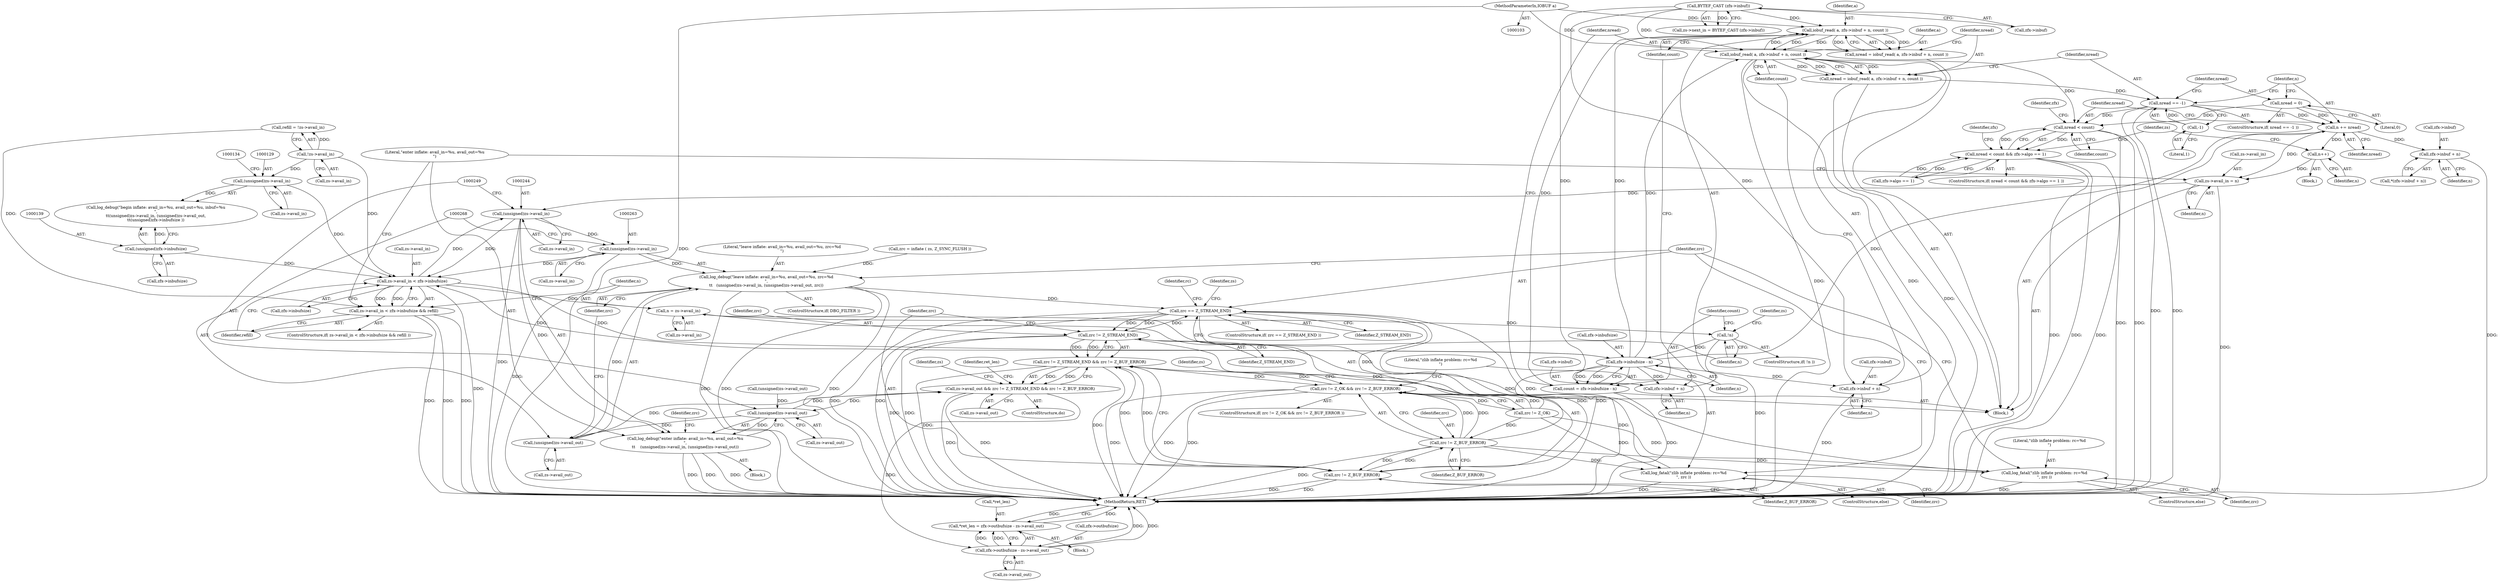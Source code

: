 digraph "1_gnupg_014b2103fcb12f261135e3954f26e9e07b39e342@API" {
"1000181" [label="(Call,iobuf_read( a, zfx->inbuf + n, count ))"];
"1000191" [label="(Call,iobuf_read( a, zfx->inbuf + n, count ))"];
"1000181" [label="(Call,iobuf_read( a, zfx->inbuf + n, count ))"];
"1000106" [label="(MethodParameterIn,IOBUF a)"];
"1000168" [label="(Call,BYTEF_CAST (zfx->inbuf))"];
"1000174" [label="(Call,zfx->inbufsize - n)"];
"1000147" [label="(Call,zs->avail_in < zfx->inbufsize)"];
"1000128" [label="(Call,(unsigned)zs->avail_in)"];
"1000120" [label="(Call,!zs->avail_in)"];
"1000243" [label="(Call,(unsigned)zs->avail_in)"];
"1000236" [label="(Call,zs->avail_in = n)"];
"1000234" [label="(Call,n++)"];
"1000207" [label="(Call,n += nread)"];
"1000200" [label="(Call,nread == -1)"];
"1000189" [label="(Call,nread = iobuf_read( a, zfx->inbuf + n, count ))"];
"1000202" [label="(Call,-1)"];
"1000204" [label="(Call,nread = 0)"];
"1000262" [label="(Call,(unsigned)zs->avail_in)"];
"1000138" [label="(Call,(unsigned)zfx->inbufsize)"];
"1000162" [label="(Call,!n)"];
"1000156" [label="(Call,n = zs->avail_in)"];
"1000172" [label="(Call,count = zfx->inbufsize - n)"];
"1000179" [label="(Call,nread = iobuf_read( a, zfx->inbuf + n, count ))"];
"1000223" [label="(Call,zfx->inbuf + n)"];
"1000146" [label="(Call,zs->avail_in < zfx->inbufsize && refill)"];
"1000183" [label="(Call,zfx->inbuf + n)"];
"1000193" [label="(Call,zfx->inbuf + n)"];
"1000241" [label="(Call,log_debug(\"enter inflate: avail_in=%u, avail_out=%u\n\",\n\t\t    (unsigned)zs->avail_in, (unsigned)zs->avail_out))"];
"1000260" [label="(Call,log_debug(\"leave inflate: avail_in=%u, avail_out=%u, zrc=%d\n\",\n\t\t   (unsigned)zs->avail_in, (unsigned)zs->avail_out, zrc))"];
"1000301" [label="(Call,zrc == Z_STREAM_END)"];
"1000313" [label="(Call,zrc != Z_STREAM_END)"];
"1000312" [label="(Call,zrc != Z_STREAM_END && zrc != Z_BUF_ERROR)"];
"1000275" [label="(Call,zrc != Z_OK && zrc != Z_BUF_ERROR)"];
"1000308" [label="(Call,zs->avail_out && zrc != Z_STREAM_END && zrc != Z_BUF_ERROR)"];
"1000248" [label="(Call,(unsigned)zs->avail_out)"];
"1000267" [label="(Call,(unsigned)zs->avail_out)"];
"1000322" [label="(Call,zfx->outbufsize - zs->avail_out)"];
"1000319" [label="(Call,*ret_len = zfx->outbufsize - zs->avail_out)"];
"1000316" [label="(Call,zrc != Z_BUF_ERROR)"];
"1000279" [label="(Call,zrc != Z_BUF_ERROR)"];
"1000293" [label="(Call,log_fatal(\"zlib inflate problem: rc=%d\n\", zrc ))"];
"1000297" [label="(Call,log_fatal(\"zlib inflate problem: rc=%d\n\", zrc ))"];
"1000212" [label="(Call,nread < count)"];
"1000211" [label="(Call,nread < count && zfx->algo == 1)"];
"1000157" [label="(Identifier,n)"];
"1000298" [label="(Literal,\"zlib inflate problem: rc=%d\n\")"];
"1000148" [label="(Call,zs->avail_in)"];
"1000179" [label="(Call,nread = iobuf_read( a, zfx->inbuf + n, count ))"];
"1000227" [label="(Identifier,n)"];
"1000303" [label="(Identifier,Z_STREAM_END)"];
"1000317" [label="(Identifier,zrc)"];
"1000133" [label="(Call,(unsigned)zs->avail_out)"];
"1000193" [label="(Call,zfx->inbuf + n)"];
"1000174" [label="(Call,zfx->inbufsize - n)"];
"1000309" [label="(Call,zs->avail_out)"];
"1000272" [label="(Identifier,zrc)"];
"1000322" [label="(Call,zfx->outbufsize - zs->avail_out)"];
"1000275" [label="(Call,zrc != Z_OK && zrc != Z_BUF_ERROR)"];
"1000235" [label="(Identifier,n)"];
"1000209" [label="(Identifier,nread)"];
"1000320" [label="(Call,*ret_len)"];
"1000147" [label="(Call,zs->avail_in < zfx->inbufsize)"];
"1000194" [label="(Call,zfx->inbuf)"];
"1000208" [label="(Identifier,n)"];
"1000118" [label="(Call,refill = !zs->avail_in)"];
"1000173" [label="(Identifier,count)"];
"1000108" [label="(Block,)"];
"1000182" [label="(Identifier,a)"];
"1000190" [label="(Identifier,nread)"];
"1000223" [label="(Call,zfx->inbuf + n)"];
"1000162" [label="(Call,!n)"];
"1000126" [label="(Call,log_debug(\"begin inflate: avail_in=%u, avail_out=%u, inbuf=%u\n\",\n\t\t(unsigned)zs->avail_in, (unsigned)zs->avail_out,\n\t\t(unsigned)zfx->inbufsize ))"];
"1000138" [label="(Call,(unsigned)zfx->inbufsize)"];
"1000294" [label="(Literal,\"zlib inflate problem: rc=%d\n\")"];
"1000321" [label="(Identifier,ret_len)"];
"1000169" [label="(Call,zfx->inbuf)"];
"1000217" [label="(Identifier,zfx)"];
"1000260" [label="(Call,log_debug(\"leave inflate: avail_in=%u, avail_out=%u, zrc=%d\n\",\n\t\t   (unsigned)zs->avail_in, (unsigned)zs->avail_out, zrc))"];
"1000315" [label="(Identifier,Z_STREAM_END)"];
"1000285" [label="(Identifier,zs)"];
"1000245" [label="(Call,zs->avail_in)"];
"1000204" [label="(Call,nread = 0)"];
"1000262" [label="(Call,(unsigned)zs->avail_in)"];
"1000161" [label="(ControlStructure,if( !n ))"];
"1000215" [label="(Call,zfx->algo == 1)"];
"1000181" [label="(Call,iobuf_read( a, zfx->inbuf + n, count ))"];
"1000212" [label="(Call,nread < count)"];
"1000191" [label="(Call,iobuf_read( a, zfx->inbuf + n, count ))"];
"1000261" [label="(Literal,\"leave inflate: avail_in=%u, avail_out=%u, zrc=%d\n\")"];
"1000296" [label="(ControlStructure,else)"];
"1000281" [label="(Identifier,Z_BUF_ERROR)"];
"1000295" [label="(Identifier,zrc)"];
"1000225" [label="(Identifier,zfx)"];
"1000164" [label="(Call,zs->next_in = BYTEF_CAST (zfx->inbuf))"];
"1000318" [label="(Identifier,Z_BUF_ERROR)"];
"1000237" [label="(Call,zs->avail_in)"];
"1000156" [label="(Call,n = zs->avail_in)"];
"1000203" [label="(Literal,1)"];
"1000192" [label="(Identifier,a)"];
"1000205" [label="(Identifier,nread)"];
"1000264" [label="(Call,zs->avail_in)"];
"1000140" [label="(Call,zfx->inbufsize)"];
"1000236" [label="(Call,zs->avail_in = n)"];
"1000158" [label="(Call,zs->avail_in)"];
"1000242" [label="(Literal,\"enter inflate: avail_in=%u, avail_out=%u\n\")"];
"1000202" [label="(Call,-1)"];
"1000155" [label="(Block,)"];
"1000149" [label="(Identifier,zs)"];
"1000210" [label="(ControlStructure,if( nread < count && zfx->algo == 1 ))"];
"1000154" [label="(Identifier,refill)"];
"1000130" [label="(Call,zs->avail_in)"];
"1000258" [label="(ControlStructure,if( DBG_FILTER ))"];
"1000180" [label="(Identifier,nread)"];
"1000201" [label="(Identifier,nread)"];
"1000143" [label="(ControlStructure,do)"];
"1000146" [label="(Call,zs->avail_in < zfx->inbufsize && refill)"];
"1000151" [label="(Call,zfx->inbufsize)"];
"1000214" [label="(Identifier,count)"];
"1000312" [label="(Call,zrc != Z_STREAM_END && zrc != Z_BUF_ERROR)"];
"1000316" [label="(Call,zrc != Z_BUF_ERROR)"];
"1000240" [label="(Identifier,n)"];
"1000243" [label="(Call,(unsigned)zs->avail_in)"];
"1000314" [label="(Identifier,zrc)"];
"1000120" [label="(Call,!zs->avail_in)"];
"1000248" [label="(Call,(unsigned)zs->avail_out)"];
"1000297" [label="(Call,log_fatal(\"zlib inflate problem: rc=%d\n\", zrc ))"];
"1000326" [label="(Call,zs->avail_out)"];
"1000189" [label="(Call,nread = iobuf_read( a, zfx->inbuf + n, count ))"];
"1000305" [label="(Identifier,rc)"];
"1000198" [label="(Identifier,count)"];
"1000163" [label="(Identifier,n)"];
"1000301" [label="(Call,zrc == Z_STREAM_END)"];
"1000302" [label="(Identifier,zrc)"];
"1000238" [label="(Identifier,zs)"];
"1000121" [label="(Call,zs->avail_in)"];
"1000280" [label="(Identifier,zrc)"];
"1000183" [label="(Call,zfx->inbuf + n)"];
"1000267" [label="(Call,(unsigned)zs->avail_out)"];
"1000300" [label="(ControlStructure,if( zrc == Z_STREAM_END ))"];
"1000299" [label="(Identifier,zrc)"];
"1000323" [label="(Call,zfx->outbufsize)"];
"1000206" [label="(Literal,0)"];
"1000128" [label="(Call,(unsigned)zs->avail_in)"];
"1000106" [label="(MethodParameterIn,IOBUF a)"];
"1000211" [label="(Call,nread < count && zfx->algo == 1)"];
"1000241" [label="(Call,log_debug(\"enter inflate: avail_in=%u, avail_out=%u\n\",\n\t\t    (unsigned)zs->avail_in, (unsigned)zs->avail_out))"];
"1000166" [label="(Identifier,zs)"];
"1000292" [label="(ControlStructure,else)"];
"1000184" [label="(Call,zfx->inbuf)"];
"1000329" [label="(MethodReturn,RET)"];
"1000213" [label="(Identifier,nread)"];
"1000172" [label="(Call,count = zfx->inbufsize - n)"];
"1000224" [label="(Call,zfx->inbuf)"];
"1000279" [label="(Call,zrc != Z_BUF_ERROR)"];
"1000274" [label="(ControlStructure,if( zrc != Z_OK && zrc != Z_BUF_ERROR ))"];
"1000145" [label="(ControlStructure,if( zs->avail_in < zfx->inbufsize && refill ))"];
"1000178" [label="(Identifier,n)"];
"1000199" [label="(ControlStructure,if( nread == -1 ))"];
"1000144" [label="(Block,)"];
"1000188" [label="(Identifier,count)"];
"1000234" [label="(Call,n++)"];
"1000187" [label="(Identifier,n)"];
"1000276" [label="(Call,zrc != Z_OK)"];
"1000220" [label="(Block,)"];
"1000200" [label="(Call,nread == -1)"];
"1000313" [label="(Call,zrc != Z_STREAM_END)"];
"1000310" [label="(Identifier,zs)"];
"1000207" [label="(Call,n += nread)"];
"1000293" [label="(Call,log_fatal(\"zlib inflate problem: rc=%d\n\", zrc ))"];
"1000175" [label="(Call,zfx->inbufsize)"];
"1000253" [label="(Call,zrc = inflate ( zs, Z_SYNC_FLUSH ))"];
"1000197" [label="(Identifier,n)"];
"1000222" [label="(Call,*(zfx->inbuf + n))"];
"1000168" [label="(Call,BYTEF_CAST (zfx->inbuf))"];
"1000250" [label="(Call,zs->avail_out)"];
"1000269" [label="(Call,zs->avail_out)"];
"1000319" [label="(Call,*ret_len = zfx->outbufsize - zs->avail_out)"];
"1000254" [label="(Identifier,zrc)"];
"1000308" [label="(Call,zs->avail_out && zrc != Z_STREAM_END && zrc != Z_BUF_ERROR)"];
"1000181" -> "1000179"  [label="AST: "];
"1000181" -> "1000188"  [label="CFG: "];
"1000182" -> "1000181"  [label="AST: "];
"1000183" -> "1000181"  [label="AST: "];
"1000188" -> "1000181"  [label="AST: "];
"1000179" -> "1000181"  [label="CFG: "];
"1000181" -> "1000179"  [label="DDG: "];
"1000181" -> "1000179"  [label="DDG: "];
"1000181" -> "1000179"  [label="DDG: "];
"1000191" -> "1000181"  [label="DDG: "];
"1000106" -> "1000181"  [label="DDG: "];
"1000168" -> "1000181"  [label="DDG: "];
"1000174" -> "1000181"  [label="DDG: "];
"1000172" -> "1000181"  [label="DDG: "];
"1000181" -> "1000191"  [label="DDG: "];
"1000181" -> "1000191"  [label="DDG: "];
"1000191" -> "1000189"  [label="AST: "];
"1000191" -> "1000198"  [label="CFG: "];
"1000192" -> "1000191"  [label="AST: "];
"1000193" -> "1000191"  [label="AST: "];
"1000198" -> "1000191"  [label="AST: "];
"1000189" -> "1000191"  [label="CFG: "];
"1000191" -> "1000329"  [label="DDG: "];
"1000191" -> "1000329"  [label="DDG: "];
"1000191" -> "1000189"  [label="DDG: "];
"1000191" -> "1000189"  [label="DDG: "];
"1000191" -> "1000189"  [label="DDG: "];
"1000106" -> "1000191"  [label="DDG: "];
"1000168" -> "1000191"  [label="DDG: "];
"1000174" -> "1000191"  [label="DDG: "];
"1000191" -> "1000212"  [label="DDG: "];
"1000106" -> "1000103"  [label="AST: "];
"1000106" -> "1000329"  [label="DDG: "];
"1000168" -> "1000164"  [label="AST: "];
"1000168" -> "1000169"  [label="CFG: "];
"1000169" -> "1000168"  [label="AST: "];
"1000164" -> "1000168"  [label="CFG: "];
"1000168" -> "1000164"  [label="DDG: "];
"1000168" -> "1000183"  [label="DDG: "];
"1000168" -> "1000193"  [label="DDG: "];
"1000174" -> "1000172"  [label="AST: "];
"1000174" -> "1000178"  [label="CFG: "];
"1000175" -> "1000174"  [label="AST: "];
"1000178" -> "1000174"  [label="AST: "];
"1000172" -> "1000174"  [label="CFG: "];
"1000174" -> "1000329"  [label="DDG: "];
"1000174" -> "1000147"  [label="DDG: "];
"1000174" -> "1000172"  [label="DDG: "];
"1000174" -> "1000172"  [label="DDG: "];
"1000147" -> "1000174"  [label="DDG: "];
"1000162" -> "1000174"  [label="DDG: "];
"1000174" -> "1000183"  [label="DDG: "];
"1000174" -> "1000193"  [label="DDG: "];
"1000174" -> "1000207"  [label="DDG: "];
"1000147" -> "1000146"  [label="AST: "];
"1000147" -> "1000151"  [label="CFG: "];
"1000148" -> "1000147"  [label="AST: "];
"1000151" -> "1000147"  [label="AST: "];
"1000154" -> "1000147"  [label="CFG: "];
"1000146" -> "1000147"  [label="CFG: "];
"1000147" -> "1000329"  [label="DDG: "];
"1000147" -> "1000146"  [label="DDG: "];
"1000147" -> "1000146"  [label="DDG: "];
"1000128" -> "1000147"  [label="DDG: "];
"1000243" -> "1000147"  [label="DDG: "];
"1000262" -> "1000147"  [label="DDG: "];
"1000120" -> "1000147"  [label="DDG: "];
"1000138" -> "1000147"  [label="DDG: "];
"1000147" -> "1000156"  [label="DDG: "];
"1000147" -> "1000243"  [label="DDG: "];
"1000128" -> "1000126"  [label="AST: "];
"1000128" -> "1000130"  [label="CFG: "];
"1000129" -> "1000128"  [label="AST: "];
"1000130" -> "1000128"  [label="AST: "];
"1000134" -> "1000128"  [label="CFG: "];
"1000128" -> "1000126"  [label="DDG: "];
"1000120" -> "1000128"  [label="DDG: "];
"1000120" -> "1000118"  [label="AST: "];
"1000120" -> "1000121"  [label="CFG: "];
"1000121" -> "1000120"  [label="AST: "];
"1000118" -> "1000120"  [label="CFG: "];
"1000120" -> "1000118"  [label="DDG: "];
"1000243" -> "1000241"  [label="AST: "];
"1000243" -> "1000245"  [label="CFG: "];
"1000244" -> "1000243"  [label="AST: "];
"1000245" -> "1000243"  [label="AST: "];
"1000249" -> "1000243"  [label="CFG: "];
"1000243" -> "1000329"  [label="DDG: "];
"1000243" -> "1000241"  [label="DDG: "];
"1000236" -> "1000243"  [label="DDG: "];
"1000243" -> "1000262"  [label="DDG: "];
"1000236" -> "1000155"  [label="AST: "];
"1000236" -> "1000240"  [label="CFG: "];
"1000237" -> "1000236"  [label="AST: "];
"1000240" -> "1000236"  [label="AST: "];
"1000242" -> "1000236"  [label="CFG: "];
"1000236" -> "1000329"  [label="DDG: "];
"1000234" -> "1000236"  [label="DDG: "];
"1000207" -> "1000236"  [label="DDG: "];
"1000234" -> "1000220"  [label="AST: "];
"1000234" -> "1000235"  [label="CFG: "];
"1000235" -> "1000234"  [label="AST: "];
"1000238" -> "1000234"  [label="CFG: "];
"1000207" -> "1000234"  [label="DDG: "];
"1000207" -> "1000155"  [label="AST: "];
"1000207" -> "1000209"  [label="CFG: "];
"1000208" -> "1000207"  [label="AST: "];
"1000209" -> "1000207"  [label="AST: "];
"1000213" -> "1000207"  [label="CFG: "];
"1000200" -> "1000207"  [label="DDG: "];
"1000204" -> "1000207"  [label="DDG: "];
"1000207" -> "1000223"  [label="DDG: "];
"1000200" -> "1000199"  [label="AST: "];
"1000200" -> "1000202"  [label="CFG: "];
"1000201" -> "1000200"  [label="AST: "];
"1000202" -> "1000200"  [label="AST: "];
"1000205" -> "1000200"  [label="CFG: "];
"1000208" -> "1000200"  [label="CFG: "];
"1000200" -> "1000329"  [label="DDG: "];
"1000200" -> "1000329"  [label="DDG: "];
"1000189" -> "1000200"  [label="DDG: "];
"1000202" -> "1000200"  [label="DDG: "];
"1000200" -> "1000212"  [label="DDG: "];
"1000189" -> "1000155"  [label="AST: "];
"1000190" -> "1000189"  [label="AST: "];
"1000201" -> "1000189"  [label="CFG: "];
"1000189" -> "1000329"  [label="DDG: "];
"1000202" -> "1000203"  [label="CFG: "];
"1000203" -> "1000202"  [label="AST: "];
"1000204" -> "1000199"  [label="AST: "];
"1000204" -> "1000206"  [label="CFG: "];
"1000205" -> "1000204"  [label="AST: "];
"1000206" -> "1000204"  [label="AST: "];
"1000208" -> "1000204"  [label="CFG: "];
"1000204" -> "1000212"  [label="DDG: "];
"1000262" -> "1000260"  [label="AST: "];
"1000262" -> "1000264"  [label="CFG: "];
"1000263" -> "1000262"  [label="AST: "];
"1000264" -> "1000262"  [label="AST: "];
"1000268" -> "1000262"  [label="CFG: "];
"1000262" -> "1000329"  [label="DDG: "];
"1000262" -> "1000260"  [label="DDG: "];
"1000138" -> "1000126"  [label="AST: "];
"1000138" -> "1000140"  [label="CFG: "];
"1000139" -> "1000138"  [label="AST: "];
"1000140" -> "1000138"  [label="AST: "];
"1000126" -> "1000138"  [label="CFG: "];
"1000138" -> "1000126"  [label="DDG: "];
"1000162" -> "1000161"  [label="AST: "];
"1000162" -> "1000163"  [label="CFG: "];
"1000163" -> "1000162"  [label="AST: "];
"1000166" -> "1000162"  [label="CFG: "];
"1000173" -> "1000162"  [label="CFG: "];
"1000162" -> "1000329"  [label="DDG: "];
"1000156" -> "1000162"  [label="DDG: "];
"1000156" -> "1000155"  [label="AST: "];
"1000156" -> "1000158"  [label="CFG: "];
"1000157" -> "1000156"  [label="AST: "];
"1000158" -> "1000156"  [label="AST: "];
"1000163" -> "1000156"  [label="CFG: "];
"1000172" -> "1000155"  [label="AST: "];
"1000173" -> "1000172"  [label="AST: "];
"1000180" -> "1000172"  [label="CFG: "];
"1000172" -> "1000329"  [label="DDG: "];
"1000179" -> "1000155"  [label="AST: "];
"1000180" -> "1000179"  [label="AST: "];
"1000190" -> "1000179"  [label="CFG: "];
"1000223" -> "1000222"  [label="AST: "];
"1000223" -> "1000227"  [label="CFG: "];
"1000224" -> "1000223"  [label="AST: "];
"1000227" -> "1000223"  [label="AST: "];
"1000222" -> "1000223"  [label="CFG: "];
"1000223" -> "1000329"  [label="DDG: "];
"1000146" -> "1000145"  [label="AST: "];
"1000146" -> "1000154"  [label="CFG: "];
"1000154" -> "1000146"  [label="AST: "];
"1000157" -> "1000146"  [label="CFG: "];
"1000242" -> "1000146"  [label="CFG: "];
"1000146" -> "1000329"  [label="DDG: "];
"1000146" -> "1000329"  [label="DDG: "];
"1000146" -> "1000329"  [label="DDG: "];
"1000118" -> "1000146"  [label="DDG: "];
"1000183" -> "1000187"  [label="CFG: "];
"1000184" -> "1000183"  [label="AST: "];
"1000187" -> "1000183"  [label="AST: "];
"1000188" -> "1000183"  [label="CFG: "];
"1000193" -> "1000197"  [label="CFG: "];
"1000194" -> "1000193"  [label="AST: "];
"1000197" -> "1000193"  [label="AST: "];
"1000198" -> "1000193"  [label="CFG: "];
"1000193" -> "1000329"  [label="DDG: "];
"1000241" -> "1000144"  [label="AST: "];
"1000241" -> "1000248"  [label="CFG: "];
"1000242" -> "1000241"  [label="AST: "];
"1000248" -> "1000241"  [label="AST: "];
"1000254" -> "1000241"  [label="CFG: "];
"1000241" -> "1000329"  [label="DDG: "];
"1000241" -> "1000329"  [label="DDG: "];
"1000241" -> "1000329"  [label="DDG: "];
"1000248" -> "1000241"  [label="DDG: "];
"1000260" -> "1000258"  [label="AST: "];
"1000260" -> "1000272"  [label="CFG: "];
"1000261" -> "1000260"  [label="AST: "];
"1000267" -> "1000260"  [label="AST: "];
"1000272" -> "1000260"  [label="AST: "];
"1000302" -> "1000260"  [label="CFG: "];
"1000260" -> "1000329"  [label="DDG: "];
"1000260" -> "1000329"  [label="DDG: "];
"1000260" -> "1000329"  [label="DDG: "];
"1000267" -> "1000260"  [label="DDG: "];
"1000253" -> "1000260"  [label="DDG: "];
"1000260" -> "1000301"  [label="DDG: "];
"1000301" -> "1000300"  [label="AST: "];
"1000301" -> "1000303"  [label="CFG: "];
"1000302" -> "1000301"  [label="AST: "];
"1000303" -> "1000301"  [label="AST: "];
"1000310" -> "1000301"  [label="CFG: "];
"1000305" -> "1000301"  [label="CFG: "];
"1000301" -> "1000329"  [label="DDG: "];
"1000301" -> "1000329"  [label="DDG: "];
"1000301" -> "1000329"  [label="DDG: "];
"1000279" -> "1000301"  [label="DDG: "];
"1000297" -> "1000301"  [label="DDG: "];
"1000293" -> "1000301"  [label="DDG: "];
"1000276" -> "1000301"  [label="DDG: "];
"1000313" -> "1000301"  [label="DDG: "];
"1000301" -> "1000313"  [label="DDG: "];
"1000301" -> "1000313"  [label="DDG: "];
"1000313" -> "1000312"  [label="AST: "];
"1000313" -> "1000315"  [label="CFG: "];
"1000314" -> "1000313"  [label="AST: "];
"1000315" -> "1000313"  [label="AST: "];
"1000317" -> "1000313"  [label="CFG: "];
"1000312" -> "1000313"  [label="CFG: "];
"1000313" -> "1000329"  [label="DDG: "];
"1000313" -> "1000329"  [label="DDG: "];
"1000313" -> "1000312"  [label="DDG: "];
"1000313" -> "1000312"  [label="DDG: "];
"1000313" -> "1000316"  [label="DDG: "];
"1000312" -> "1000308"  [label="AST: "];
"1000312" -> "1000316"  [label="CFG: "];
"1000316" -> "1000312"  [label="AST: "];
"1000308" -> "1000312"  [label="CFG: "];
"1000312" -> "1000329"  [label="DDG: "];
"1000312" -> "1000329"  [label="DDG: "];
"1000312" -> "1000275"  [label="DDG: "];
"1000312" -> "1000308"  [label="DDG: "];
"1000312" -> "1000308"  [label="DDG: "];
"1000275" -> "1000312"  [label="DDG: "];
"1000316" -> "1000312"  [label="DDG: "];
"1000316" -> "1000312"  [label="DDG: "];
"1000275" -> "1000274"  [label="AST: "];
"1000275" -> "1000276"  [label="CFG: "];
"1000275" -> "1000279"  [label="CFG: "];
"1000276" -> "1000275"  [label="AST: "];
"1000279" -> "1000275"  [label="AST: "];
"1000285" -> "1000275"  [label="CFG: "];
"1000298" -> "1000275"  [label="CFG: "];
"1000275" -> "1000329"  [label="DDG: "];
"1000275" -> "1000329"  [label="DDG: "];
"1000275" -> "1000329"  [label="DDG: "];
"1000276" -> "1000275"  [label="DDG: "];
"1000276" -> "1000275"  [label="DDG: "];
"1000279" -> "1000275"  [label="DDG: "];
"1000279" -> "1000275"  [label="DDG: "];
"1000308" -> "1000143"  [label="AST: "];
"1000308" -> "1000309"  [label="CFG: "];
"1000309" -> "1000308"  [label="AST: "];
"1000149" -> "1000308"  [label="CFG: "];
"1000321" -> "1000308"  [label="CFG: "];
"1000308" -> "1000329"  [label="DDG: "];
"1000308" -> "1000329"  [label="DDG: "];
"1000308" -> "1000248"  [label="DDG: "];
"1000267" -> "1000308"  [label="DDG: "];
"1000248" -> "1000308"  [label="DDG: "];
"1000308" -> "1000322"  [label="DDG: "];
"1000248" -> "1000250"  [label="CFG: "];
"1000249" -> "1000248"  [label="AST: "];
"1000250" -> "1000248"  [label="AST: "];
"1000133" -> "1000248"  [label="DDG: "];
"1000248" -> "1000267"  [label="DDG: "];
"1000267" -> "1000269"  [label="CFG: "];
"1000268" -> "1000267"  [label="AST: "];
"1000269" -> "1000267"  [label="AST: "];
"1000272" -> "1000267"  [label="CFG: "];
"1000322" -> "1000319"  [label="AST: "];
"1000322" -> "1000326"  [label="CFG: "];
"1000323" -> "1000322"  [label="AST: "];
"1000326" -> "1000322"  [label="AST: "];
"1000319" -> "1000322"  [label="CFG: "];
"1000322" -> "1000329"  [label="DDG: "];
"1000322" -> "1000329"  [label="DDG: "];
"1000322" -> "1000319"  [label="DDG: "];
"1000322" -> "1000319"  [label="DDG: "];
"1000319" -> "1000108"  [label="AST: "];
"1000320" -> "1000319"  [label="AST: "];
"1000329" -> "1000319"  [label="CFG: "];
"1000319" -> "1000329"  [label="DDG: "];
"1000319" -> "1000329"  [label="DDG: "];
"1000316" -> "1000318"  [label="CFG: "];
"1000317" -> "1000316"  [label="AST: "];
"1000318" -> "1000316"  [label="AST: "];
"1000316" -> "1000329"  [label="DDG: "];
"1000316" -> "1000329"  [label="DDG: "];
"1000316" -> "1000279"  [label="DDG: "];
"1000279" -> "1000316"  [label="DDG: "];
"1000279" -> "1000281"  [label="CFG: "];
"1000280" -> "1000279"  [label="AST: "];
"1000281" -> "1000279"  [label="AST: "];
"1000279" -> "1000329"  [label="DDG: "];
"1000276" -> "1000279"  [label="DDG: "];
"1000279" -> "1000293"  [label="DDG: "];
"1000279" -> "1000297"  [label="DDG: "];
"1000293" -> "1000292"  [label="AST: "];
"1000293" -> "1000295"  [label="CFG: "];
"1000294" -> "1000293"  [label="AST: "];
"1000295" -> "1000293"  [label="AST: "];
"1000302" -> "1000293"  [label="CFG: "];
"1000293" -> "1000329"  [label="DDG: "];
"1000276" -> "1000293"  [label="DDG: "];
"1000297" -> "1000296"  [label="AST: "];
"1000297" -> "1000299"  [label="CFG: "];
"1000298" -> "1000297"  [label="AST: "];
"1000299" -> "1000297"  [label="AST: "];
"1000302" -> "1000297"  [label="CFG: "];
"1000297" -> "1000329"  [label="DDG: "];
"1000276" -> "1000297"  [label="DDG: "];
"1000212" -> "1000211"  [label="AST: "];
"1000212" -> "1000214"  [label="CFG: "];
"1000213" -> "1000212"  [label="AST: "];
"1000214" -> "1000212"  [label="AST: "];
"1000217" -> "1000212"  [label="CFG: "];
"1000211" -> "1000212"  [label="CFG: "];
"1000212" -> "1000329"  [label="DDG: "];
"1000212" -> "1000329"  [label="DDG: "];
"1000212" -> "1000211"  [label="DDG: "];
"1000212" -> "1000211"  [label="DDG: "];
"1000211" -> "1000210"  [label="AST: "];
"1000211" -> "1000215"  [label="CFG: "];
"1000215" -> "1000211"  [label="AST: "];
"1000225" -> "1000211"  [label="CFG: "];
"1000238" -> "1000211"  [label="CFG: "];
"1000211" -> "1000329"  [label="DDG: "];
"1000211" -> "1000329"  [label="DDG: "];
"1000211" -> "1000329"  [label="DDG: "];
"1000215" -> "1000211"  [label="DDG: "];
"1000215" -> "1000211"  [label="DDG: "];
}
